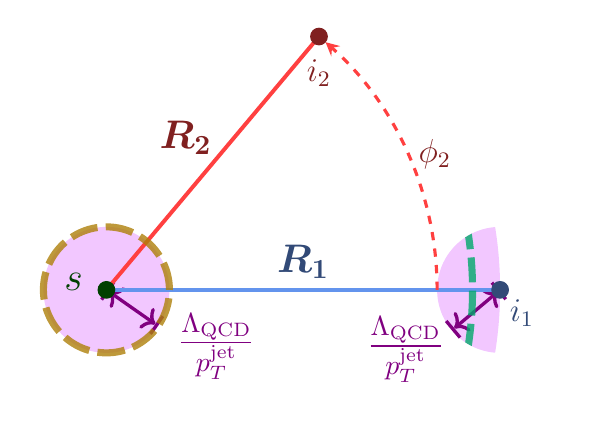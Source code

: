 \begin{tikzpicture}
% Defining colors 
\definecolor{cornflowerblue}{rgb}{0.39, 0.58, 0.93}
\definecolor{azure(colorwheel)}{rgb}{0.0, 0.5, 1.0}

\definecolor{coralred}{rgb}{1.0, 0.25, 0.25}
\definecolor{cadmiumorange}{rgb}{0.93, 0.53, 0.18}
\definecolor{darkgoldenrod}{rgb}{0.72, 0.53, 0.04}
\definecolor{pastelorange}{rgb}{1.0, 0.7, 0.28}

\definecolor{rosevale}{rgb}{0.67, 0.31, 0.32}
\definecolor{palebrown}{rgb}{0.6, 0.46, 0.33}
\definecolor{goldenpoppy}{rgb}{0.99, 0.76, 0.0}
\definecolor{gold(metallic)}{rgb}{0.83, 0.69, 0.22}

\definecolor{heliotrope}{rgb}{0.87, 0.45, 1.0}
\definecolor{mediumorchid}{rgb}{0.73, 0.33, 0.83}

\definecolor{ao}{rgb}{0.0, 0.5, 0.0}
\definecolor{lightseagreen}{rgb}{0.13, 0.7, 0.67}
\definecolor{jade}{rgb}{0.0, 0.66, 0.42}

% Defining colors associated with different nodes
\colorlet{colsp}{ao}
\colorlet{coli1}{cornflowerblue}
\colorlet{coli2}{coralred}

% All grey
% \colorlet{colsp}{gray}
% \colorlet{coli1}{gray}
% \colorlet{coli2}{gray}
% \colorlet{coli3}{gray}
% \colorlet{coliN}{gray}


% Nonperturbative Regions
\begin{scope}
    % Clip
    \clip(-1,-1.5) rectangle (5,2);
    \clip (0, 0) circle (5);

    % Circles around s and i1
    \fill[heliotrope, opacity=0.4] (5, 0) circle (0.8);
    \fill[heliotrope, opacity=0.4] (0, 0) circle (0.8);

    % Lambda_QCD indication
    \coordinate (O1) at (0, 0);
    \coordinate (E1) at (-35:0.8);
    \draw[|<->|,blue!50!red, very thick] (O1)--(E1)
    node[pos=0.8, right, yshift=-10pt, xshift=7pt, font=\Large]
    {\textcolor{blue!50!red}{$\frac{\Lambda_\text{QCD}}{p_T^\text{jet}}$}};
\end{scope}
\begin{scope}[xshift=5cm]
    \coordinate (O1) at (0, 0);
    \coordinate (E1) at (-140:0.8);
    \draw[|<->|,blue!50!red, very thick] (O1)--(E1)
    node[pos=0.8, right, yshift=-10pt, xshift=-38pt, font=\Large]
    {\textcolor{blue!50!red}{$\frac{\Lambda_\text{QCD}}{p_T^\text{jet}}$}};
\end{scope}

% =:=:=:=:=:=:=:=:=:=:=:=:=:=:=:=:=:=:=
% Particle 1
% =:=:=:=:=:=:=:=:=:=:=:=:=:=:=:=:=:=:=
\draw[color=coli1, line width=0.5mm] 
    (0, 0) -- (0:5) coordinate (i1)
    node[pos=0.5, above, sloped, text=black,
         font=\Large]
        {\textcolor{coli1!50!black}{$\boldsymbol{R_1}$}};
    
% i1 node
\filldraw[color=coli1!50!black] 
    (i1) circle (3pt) 
    node[below right, font=\large]
    {\textcolor{coli1!50!black}{$i_1$}};

% =:=:=:=:=:=:=:=:=:=:=:=:=:=:=:=:=:=:=
% Particle 2
% =:=:=:=:=:=:=:=:=:=:=:=:=:=:=:=:=:=:=
\draw[color=coli2, line width=0.5mm]
    (0, 0) -- (50:4.2) coordinate (i2)
    node[pos=0.6, left, text=black, xshift=-4pt, font=\Large]
    {\textcolor{coli2!50!black}{$\boldsymbol{R_2}$}};

% phi_2 arc
\draw[-stealth, color=coli2, dashed, line width=0.4mm] 
    (0:4.2) 
    arc [start angle=0, end angle=48.5, radius=4.2]
    node[pos=0.5, right, text=black, font=\large]
    {\textcolor{coli2!50!black}{$\phi_2$}};

% i2 node
\filldraw[coli2!50!black] 
    (i2) circle (3pt)
    node[below, yshift=-5pt, font=\large]
    {\textcolor{coli2!50!black}{$i_2$}};


% =:=:=:=:=:=:=:=:=:=:=:=:=:=:=:=:=:=:=
% Draw the central point s
% =:=:=:=:=:=:=:=:=:=:=:=:=:=:=:=:=:=:=
\filldraw[color=colsp!50!black]
    (0, 0) circle (3pt) 
    node[left, yshift=3pt, xshift=-5pt, font=\Large]
    {\textcolor{colsp!50!black}{$s$}};


% =:=:=:=:=:=:=:=:=:=:=:=:=:=:=:=:=:=:=
% Non-perturbative phase space
% =:=:=:=:=:=:=:=:=:=:=:=:=:=:=:=:=:=:=
\begin{scope}
    \clip (5, 0) circle (0.8);
    \draw[color=jade, 
    dash pattern=on 9pt off 3pt,
    line width=0.9mm, opacity=0.8] 
    (-30:4.65) 
    arc [start angle=-30, end angle=30, radius=4.65];
\end{scope}

\begin{scope}
    \draw[color=darkgoldenrod!95!black,
    dash pattern=on 10pt off 3pt,
    line width=0.9mm, opacity=0.8] (0, 0) circle (0.8);
\end{scope}

\end{tikzpicture}